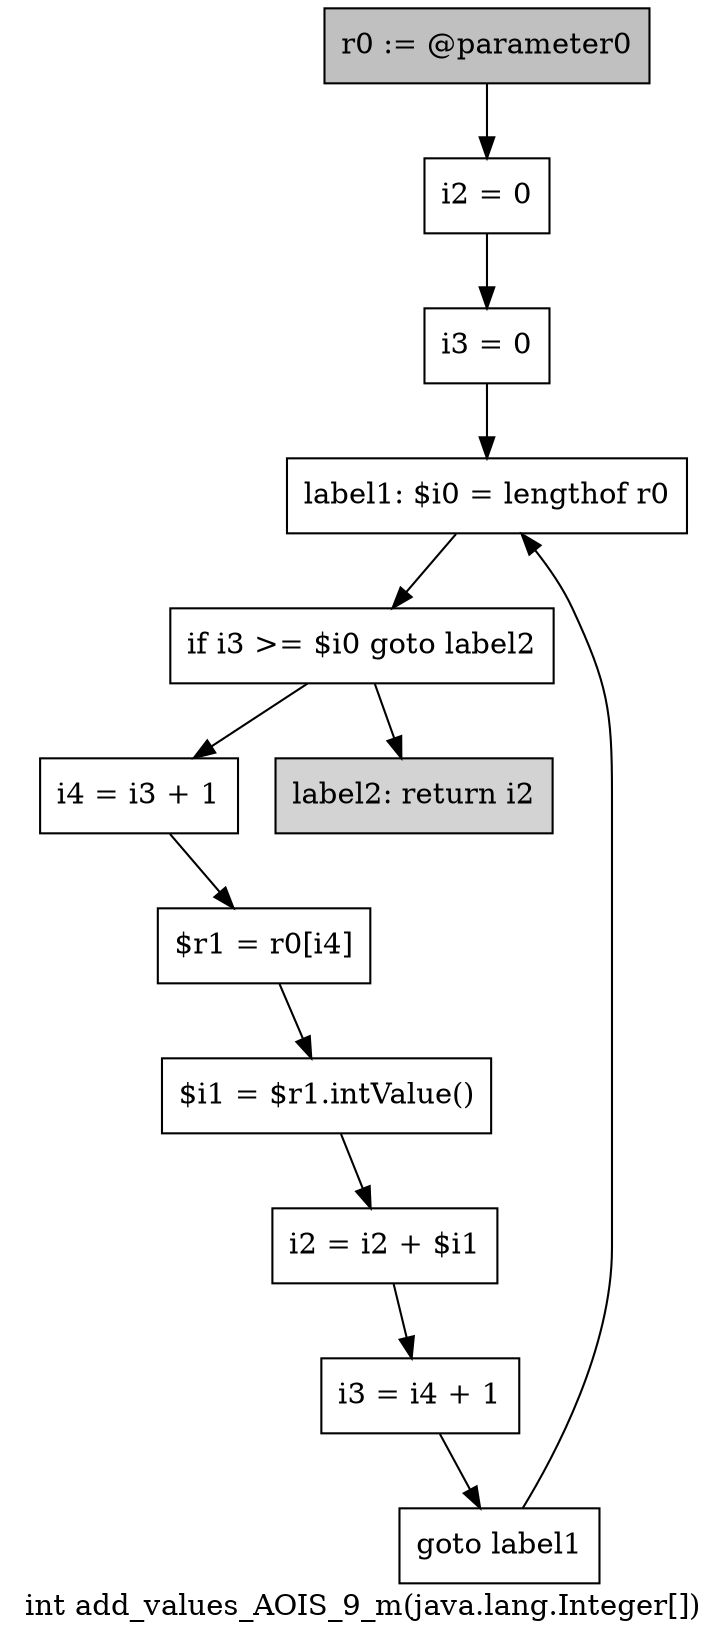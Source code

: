 digraph "int add_values_AOIS_9_m(java.lang.Integer[])" {
    label="int add_values_AOIS_9_m(java.lang.Integer[])";
    node [shape=box];
    "0" [style=filled,fillcolor=gray,label="r0 := @parameter0",];
    "1" [label="i2 = 0",];
    "0"->"1";
    "2" [label="i3 = 0",];
    "1"->"2";
    "3" [label="label1: $i0 = lengthof r0",];
    "2"->"3";
    "4" [label="if i3 >= $i0 goto label2",];
    "3"->"4";
    "5" [label="i4 = i3 + 1",];
    "4"->"5";
    "11" [style=filled,fillcolor=lightgray,label="label2: return i2",];
    "4"->"11";
    "6" [label="$r1 = r0[i4]",];
    "5"->"6";
    "7" [label="$i1 = $r1.intValue()",];
    "6"->"7";
    "8" [label="i2 = i2 + $i1",];
    "7"->"8";
    "9" [label="i3 = i4 + 1",];
    "8"->"9";
    "10" [label="goto label1",];
    "9"->"10";
    "10"->"3";
}

